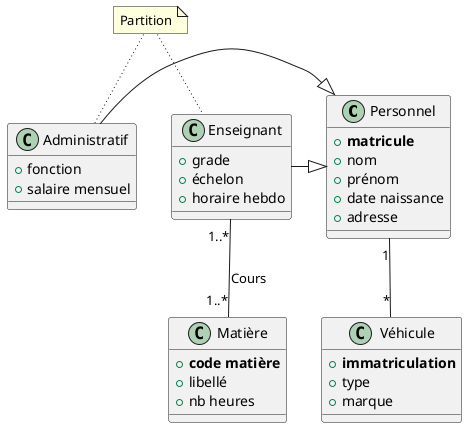 @startuml title

top to bottom direction
' skinparam linetype ortho

' %%mocodo
' Possède, 0N Personnel, 11 Véhicule
' Personnel: matricule, nom, prénom, date naissance, adresse, téléphone, courriel
' Matière: code matière, libellé, nb heures
    
' Véhicule: immatriculation, type, marque
' /XT\ Personnel <- Administratif, Enseignant
' Cours, 1N Enseignant, 1N Matière


' Administratif: _fonction, salaire mensuel
' :
' Enseignant: _grade, échelon, horaire hebdo

Personnel "1" -- "*" Véhicule

class Personnel {
    + **matricule**
    + nom
    + prénom
    + date naissance
    + adresse
}

class Matière {
    + **code matière**
    + libellé
    + nb heures
}

class Véhicule {
    + **immatriculation**
    + type
    + marque
}

note "Partition" as P1
P1 -[dotted]- Administratif
P1 -[dotted]- Enseignant
Administratif -|> Personnel
Enseignant -|> Personnel

Enseignant "1..*" -- "1..*" Matière: Cours

class Administratif {
    + fonction
    + salaire mensuel
}

class Enseignant {
    + grade
    + échelon
    + horaire hebdo
}